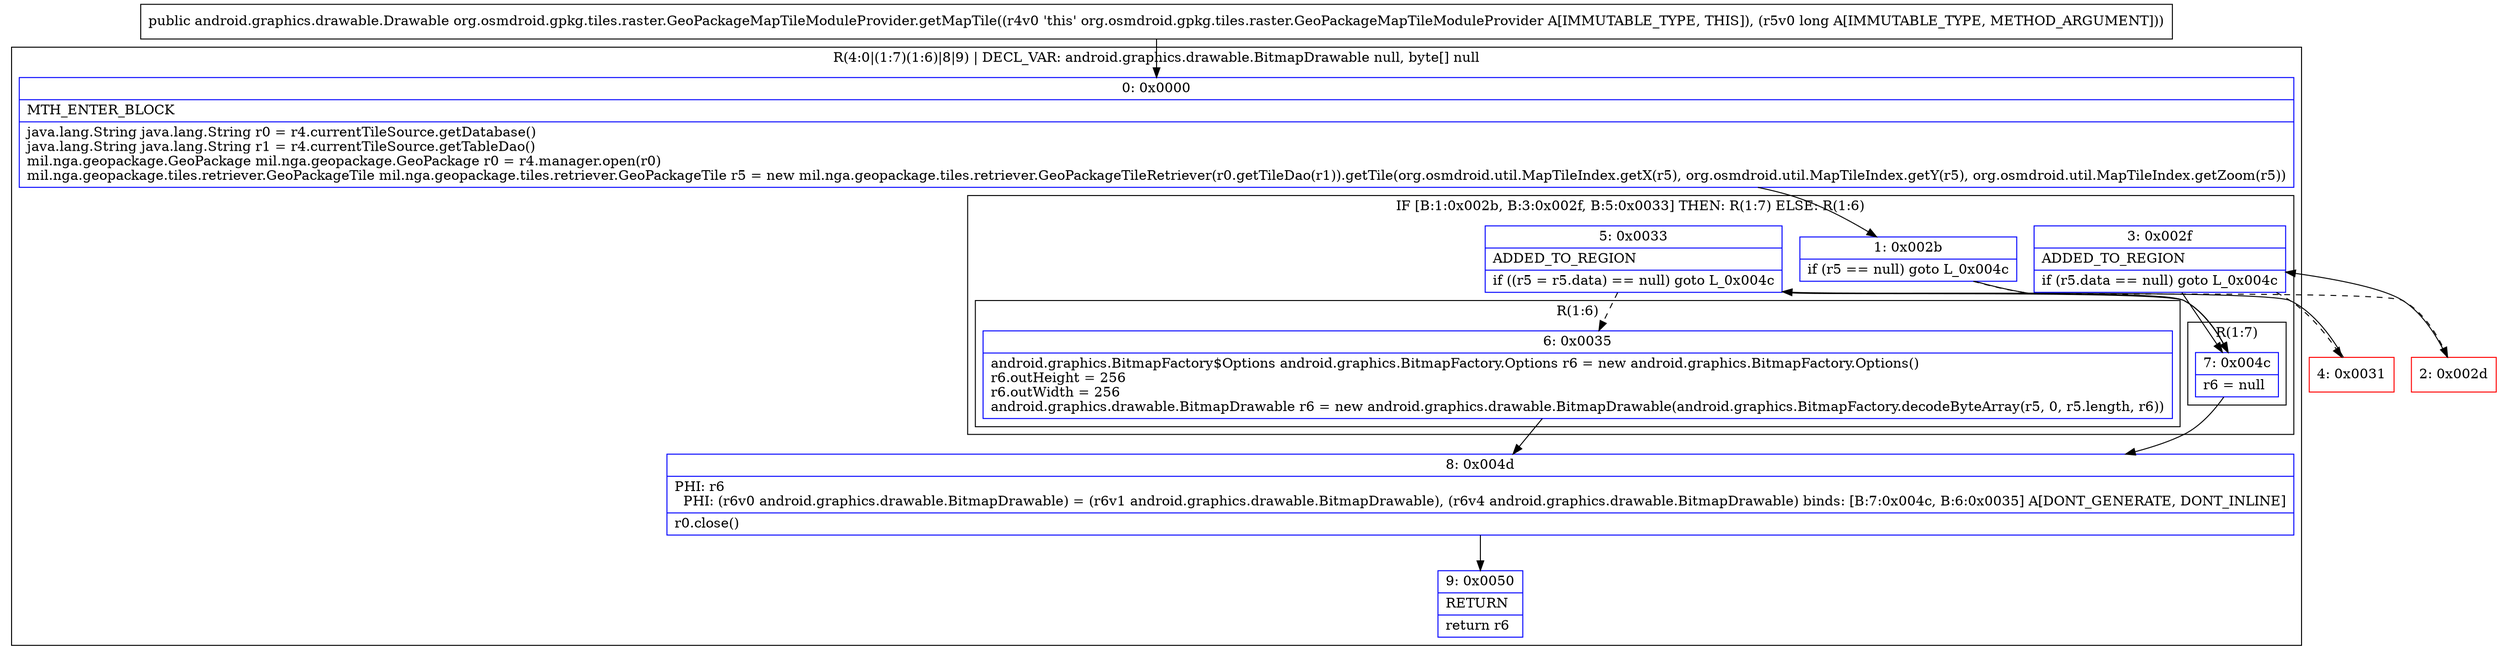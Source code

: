 digraph "CFG fororg.osmdroid.gpkg.tiles.raster.GeoPackageMapTileModuleProvider.getMapTile(J)Landroid\/graphics\/drawable\/Drawable;" {
subgraph cluster_Region_27200388 {
label = "R(4:0|(1:7)(1:6)|8|9) | DECL_VAR: android.graphics.drawable.BitmapDrawable null, byte[] null\l";
node [shape=record,color=blue];
Node_0 [shape=record,label="{0\:\ 0x0000|MTH_ENTER_BLOCK\l|java.lang.String java.lang.String r0 = r4.currentTileSource.getDatabase()\ljava.lang.String java.lang.String r1 = r4.currentTileSource.getTableDao()\lmil.nga.geopackage.GeoPackage mil.nga.geopackage.GeoPackage r0 = r4.manager.open(r0)\lmil.nga.geopackage.tiles.retriever.GeoPackageTile mil.nga.geopackage.tiles.retriever.GeoPackageTile r5 = new mil.nga.geopackage.tiles.retriever.GeoPackageTileRetriever(r0.getTileDao(r1)).getTile(org.osmdroid.util.MapTileIndex.getX(r5), org.osmdroid.util.MapTileIndex.getY(r5), org.osmdroid.util.MapTileIndex.getZoom(r5))\l}"];
subgraph cluster_IfRegion_1321511984 {
label = "IF [B:1:0x002b, B:3:0x002f, B:5:0x0033] THEN: R(1:7) ELSE: R(1:6)";
node [shape=record,color=blue];
Node_1 [shape=record,label="{1\:\ 0x002b|if (r5 == null) goto L_0x004c\l}"];
Node_3 [shape=record,label="{3\:\ 0x002f|ADDED_TO_REGION\l|if (r5.data == null) goto L_0x004c\l}"];
Node_5 [shape=record,label="{5\:\ 0x0033|ADDED_TO_REGION\l|if ((r5 = r5.data) == null) goto L_0x004c\l}"];
subgraph cluster_Region_18354427 {
label = "R(1:7)";
node [shape=record,color=blue];
Node_7 [shape=record,label="{7\:\ 0x004c|r6 = null\l}"];
}
subgraph cluster_Region_1011035575 {
label = "R(1:6)";
node [shape=record,color=blue];
Node_6 [shape=record,label="{6\:\ 0x0035|android.graphics.BitmapFactory$Options android.graphics.BitmapFactory.Options r6 = new android.graphics.BitmapFactory.Options()\lr6.outHeight = 256\lr6.outWidth = 256\landroid.graphics.drawable.BitmapDrawable r6 = new android.graphics.drawable.BitmapDrawable(android.graphics.BitmapFactory.decodeByteArray(r5, 0, r5.length, r6))\l}"];
}
}
Node_8 [shape=record,label="{8\:\ 0x004d|PHI: r6 \l  PHI: (r6v0 android.graphics.drawable.BitmapDrawable) = (r6v1 android.graphics.drawable.BitmapDrawable), (r6v4 android.graphics.drawable.BitmapDrawable) binds: [B:7:0x004c, B:6:0x0035] A[DONT_GENERATE, DONT_INLINE]\l|r0.close()\l}"];
Node_9 [shape=record,label="{9\:\ 0x0050|RETURN\l|return r6\l}"];
}
Node_2 [shape=record,color=red,label="{2\:\ 0x002d}"];
Node_4 [shape=record,color=red,label="{4\:\ 0x0031}"];
MethodNode[shape=record,label="{public android.graphics.drawable.Drawable org.osmdroid.gpkg.tiles.raster.GeoPackageMapTileModuleProvider.getMapTile((r4v0 'this' org.osmdroid.gpkg.tiles.raster.GeoPackageMapTileModuleProvider A[IMMUTABLE_TYPE, THIS]), (r5v0 long A[IMMUTABLE_TYPE, METHOD_ARGUMENT])) }"];
MethodNode -> Node_0;
Node_0 -> Node_1;
Node_1 -> Node_2[style=dashed];
Node_1 -> Node_7;
Node_3 -> Node_4[style=dashed];
Node_3 -> Node_7;
Node_5 -> Node_6[style=dashed];
Node_5 -> Node_7;
Node_7 -> Node_8;
Node_6 -> Node_8;
Node_8 -> Node_9;
Node_2 -> Node_3;
Node_4 -> Node_5;
}

